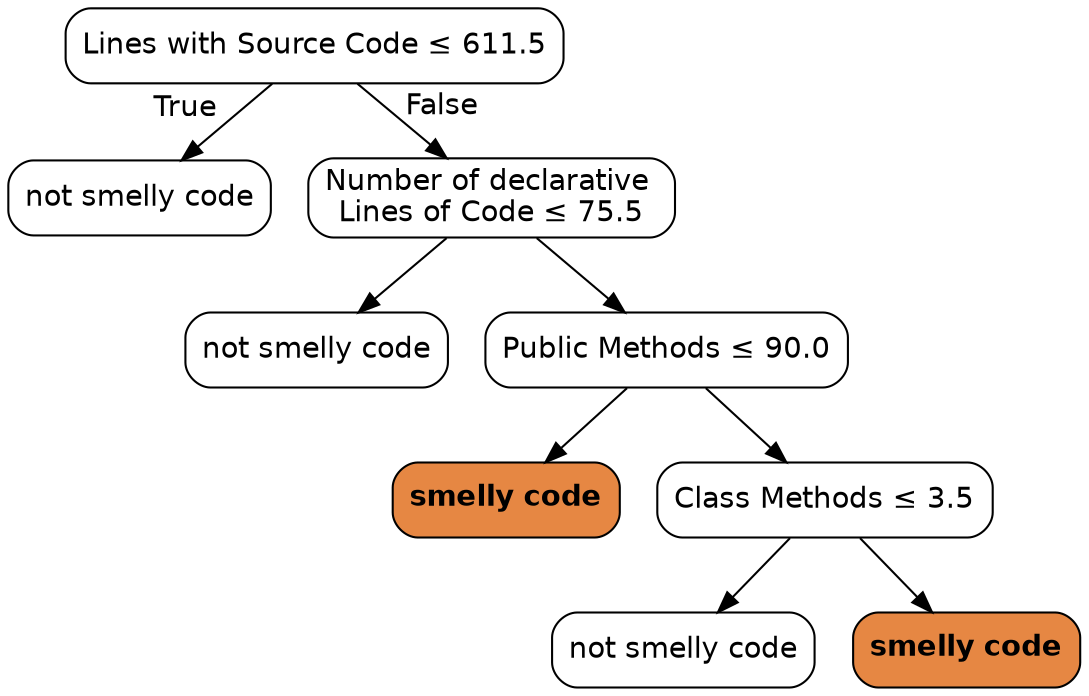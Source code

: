 digraph Tree {
node [color="black", fontname=helvetica, shape=box,  style="filled, rounded", fillcolor="#FFFFFF"];
edge [fontname=helvetica];
0 [label=<Lines with Source Code &le; 611.5>];
1 [label=<not smelly code>];
0 -> 1  [headlabel="True", labelangle=45, labeldistance="2.5"];
2 [label=<Number of declarative <br/>Lines of Code &le; 75.5>];
0 -> 2  [headlabel="False", labelangle="-45", labeldistance="2.5"];
3 [label=<not smelly code>];
2 -> 3;
4 [label=<Public Methods &le; 90.0>];
2 -> 4;
5 [label=<<b>smelly code</b>>, fillcolor="#e68743"];
4 -> 5;
6 [label=<Class Methods &le; 3.5>];
4 -> 6;
7 [label=<not smelly code>];
6 -> 7;
8 [label=<<b>smelly code</b>>, fillcolor="#e68743"];
6 -> 8;
}
